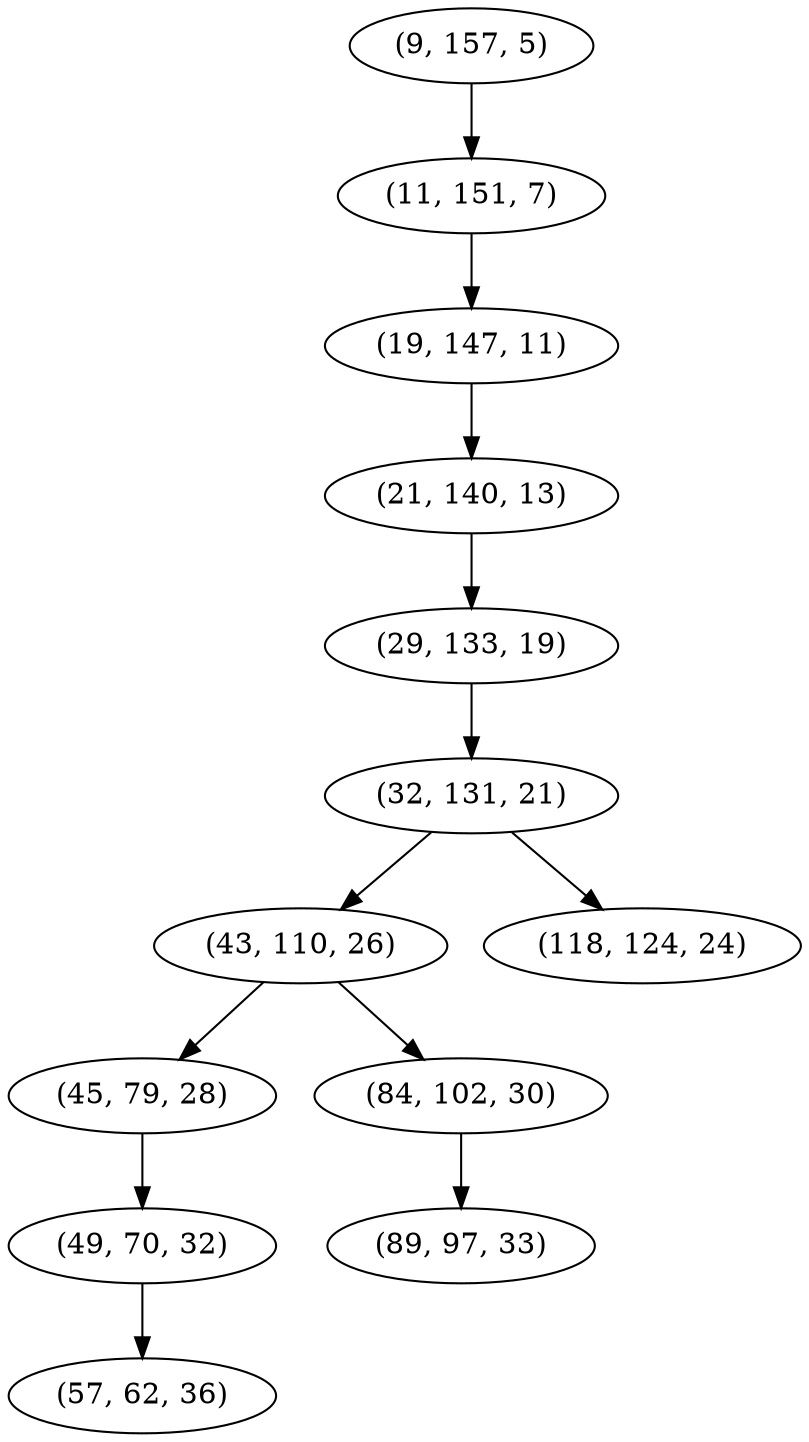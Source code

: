digraph tree {
    "(9, 157, 5)";
    "(11, 151, 7)";
    "(19, 147, 11)";
    "(21, 140, 13)";
    "(29, 133, 19)";
    "(32, 131, 21)";
    "(43, 110, 26)";
    "(45, 79, 28)";
    "(49, 70, 32)";
    "(57, 62, 36)";
    "(84, 102, 30)";
    "(89, 97, 33)";
    "(118, 124, 24)";
    "(9, 157, 5)" -> "(11, 151, 7)";
    "(11, 151, 7)" -> "(19, 147, 11)";
    "(19, 147, 11)" -> "(21, 140, 13)";
    "(21, 140, 13)" -> "(29, 133, 19)";
    "(29, 133, 19)" -> "(32, 131, 21)";
    "(32, 131, 21)" -> "(43, 110, 26)";
    "(32, 131, 21)" -> "(118, 124, 24)";
    "(43, 110, 26)" -> "(45, 79, 28)";
    "(43, 110, 26)" -> "(84, 102, 30)";
    "(45, 79, 28)" -> "(49, 70, 32)";
    "(49, 70, 32)" -> "(57, 62, 36)";
    "(84, 102, 30)" -> "(89, 97, 33)";
}
